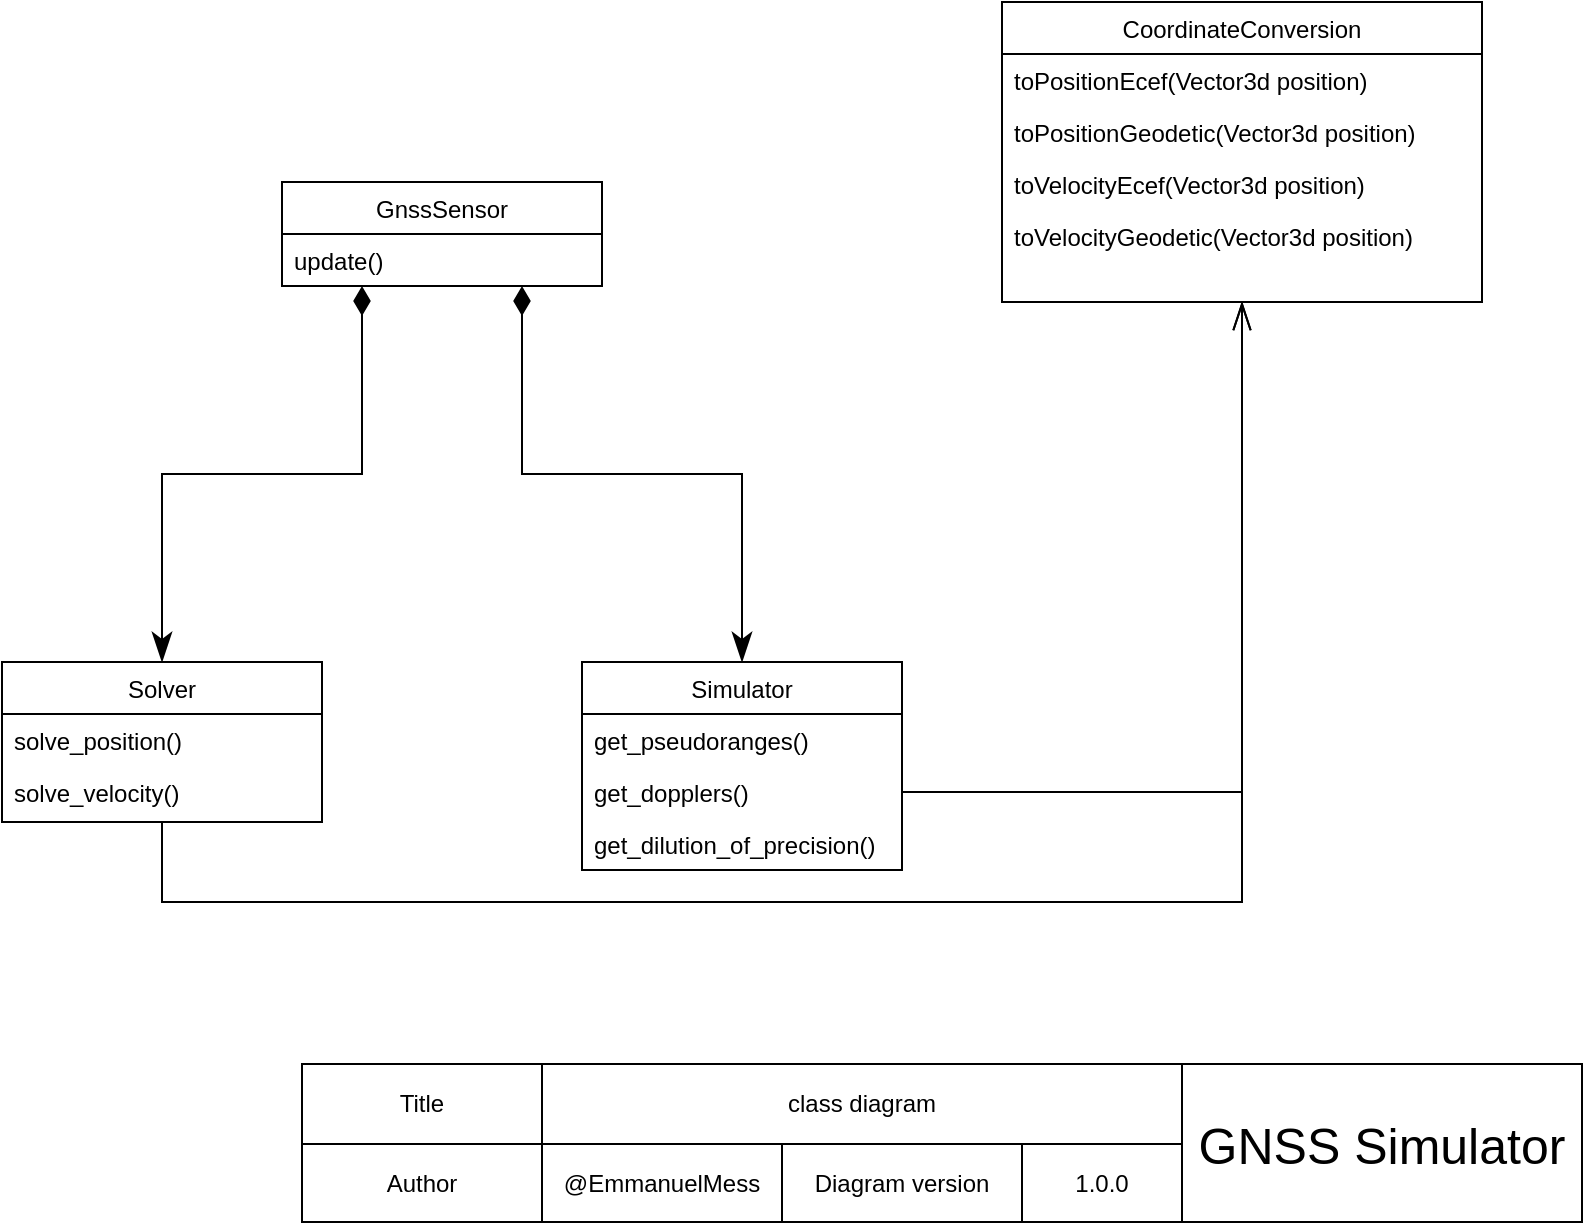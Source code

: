 <mxfile version="26.0.9">
  <diagram id="C5RBs43oDa-KdzZeNtuy" name="Page-1">
    <mxGraphModel dx="1434" dy="870" grid="1" gridSize="10" guides="1" tooltips="1" connect="1" arrows="1" fold="1" page="1" pageScale="1" pageWidth="1169" pageHeight="827" math="0" shadow="0">
      <root>
        <mxCell id="WIyWlLk6GJQsqaUBKTNV-0" />
        <mxCell id="WIyWlLk6GJQsqaUBKTNV-1" parent="WIyWlLk6GJQsqaUBKTNV-0" />
        <mxCell id="-XGP2u-0EIi3l-pmt6pq-0" value="Title" style="rounded=0;whiteSpace=wrap;html=1;" parent="WIyWlLk6GJQsqaUBKTNV-1" vertex="1">
          <mxGeometry x="520" y="641" width="120" height="40" as="geometry" />
        </mxCell>
        <mxCell id="-XGP2u-0EIi3l-pmt6pq-1" value="class diagram" style="rounded=0;whiteSpace=wrap;html=1;" parent="WIyWlLk6GJQsqaUBKTNV-1" vertex="1">
          <mxGeometry x="640.0" y="641" width="320" height="40" as="geometry" />
        </mxCell>
        <mxCell id="-XGP2u-0EIi3l-pmt6pq-3" value="Author" style="rounded=0;whiteSpace=wrap;html=1;" parent="WIyWlLk6GJQsqaUBKTNV-1" vertex="1">
          <mxGeometry x="520" y="681" width="120" height="39" as="geometry" />
        </mxCell>
        <mxCell id="-XGP2u-0EIi3l-pmt6pq-4" value="@EmmanuelMess" style="rounded=0;whiteSpace=wrap;html=1;" parent="WIyWlLk6GJQsqaUBKTNV-1" vertex="1">
          <mxGeometry x="640" y="681" width="120" height="39" as="geometry" />
        </mxCell>
        <mxCell id="-XGP2u-0EIi3l-pmt6pq-6" value="Diagram version" style="rounded=0;whiteSpace=wrap;html=1;" parent="WIyWlLk6GJQsqaUBKTNV-1" vertex="1">
          <mxGeometry x="760" y="681" width="120" height="39" as="geometry" />
        </mxCell>
        <mxCell id="-XGP2u-0EIi3l-pmt6pq-7" value="&lt;font style=&quot;font-size: 25px;&quot;&gt;GNSS Simulator&lt;/font&gt;" style="rounded=0;whiteSpace=wrap;html=1;" parent="WIyWlLk6GJQsqaUBKTNV-1" vertex="1">
          <mxGeometry x="960" y="641" width="200" height="79" as="geometry" />
        </mxCell>
        <mxCell id="-XGP2u-0EIi3l-pmt6pq-8" value="1.0.0" style="rounded=0;whiteSpace=wrap;html=1;" parent="WIyWlLk6GJQsqaUBKTNV-1" vertex="1">
          <mxGeometry x="880" y="681" width="80" height="39" as="geometry" />
        </mxCell>
        <mxCell id="CMjmf-C1bNGuf1s_lmqw-0" value="Solver" style="swimlane;fontStyle=0;align=center;verticalAlign=top;childLayout=stackLayout;horizontal=1;startSize=26;horizontalStack=0;resizeParent=1;resizeLast=0;collapsible=1;marginBottom=0;rounded=0;shadow=0;strokeWidth=1;" parent="WIyWlLk6GJQsqaUBKTNV-1" vertex="1">
          <mxGeometry x="370" y="440" width="160" height="80" as="geometry">
            <mxRectangle x="130" y="380" width="160" height="26" as="alternateBounds" />
          </mxGeometry>
        </mxCell>
        <mxCell id="CMjmf-C1bNGuf1s_lmqw-4" value="solve_position()" style="text;align=left;verticalAlign=top;spacingLeft=4;spacingRight=4;overflow=hidden;rotatable=0;points=[[0,0.5],[1,0.5]];portConstraint=eastwest;" parent="CMjmf-C1bNGuf1s_lmqw-0" vertex="1">
          <mxGeometry y="26" width="160" height="26" as="geometry" />
        </mxCell>
        <mxCell id="CMjmf-C1bNGuf1s_lmqw-5" value="solve_velocity()" style="text;align=left;verticalAlign=top;spacingLeft=4;spacingRight=4;overflow=hidden;rotatable=0;points=[[0,0.5],[1,0.5]];portConstraint=eastwest;" parent="CMjmf-C1bNGuf1s_lmqw-0" vertex="1">
          <mxGeometry y="52" width="160" height="26" as="geometry" />
        </mxCell>
        <mxCell id="uvnFxgVQmhlH-IvhCjsl-7" style="edgeStyle=elbowEdgeStyle;rounded=0;orthogonalLoop=1;jettySize=auto;html=1;startArrow=diamondThin;startFill=1;startSize=12;endArrow=classicThin;endFill=1;endSize=12;exitX=0.75;exitY=1;exitDx=0;exitDy=0;entryX=0.5;entryY=0;entryDx=0;entryDy=0;elbow=vertical;" parent="WIyWlLk6GJQsqaUBKTNV-1" source="uvnFxgVQmhlH-IvhCjsl-4" target="uvnFxgVQmhlH-IvhCjsl-0" edge="1">
          <mxGeometry relative="1" as="geometry">
            <mxPoint x="630" y="340" as="targetPoint" />
          </mxGeometry>
        </mxCell>
        <mxCell id="uvnFxgVQmhlH-IvhCjsl-0" value="Simulator" style="swimlane;fontStyle=0;align=center;verticalAlign=top;childLayout=stackLayout;horizontal=1;startSize=26;horizontalStack=0;resizeParent=1;resizeLast=0;collapsible=1;marginBottom=0;rounded=0;shadow=0;strokeWidth=1;" parent="WIyWlLk6GJQsqaUBKTNV-1" vertex="1">
          <mxGeometry x="660" y="440" width="160" height="104" as="geometry">
            <mxRectangle x="130" y="380" width="160" height="26" as="alternateBounds" />
          </mxGeometry>
        </mxCell>
        <mxCell id="uvnFxgVQmhlH-IvhCjsl-1" value="get_pseudoranges()" style="text;align=left;verticalAlign=top;spacingLeft=4;spacingRight=4;overflow=hidden;rotatable=0;points=[[0,0.5],[1,0.5]];portConstraint=eastwest;" parent="uvnFxgVQmhlH-IvhCjsl-0" vertex="1">
          <mxGeometry y="26" width="160" height="26" as="geometry" />
        </mxCell>
        <mxCell id="uvnFxgVQmhlH-IvhCjsl-2" value="get_dopplers()" style="text;align=left;verticalAlign=top;spacingLeft=4;spacingRight=4;overflow=hidden;rotatable=0;points=[[0,0.5],[1,0.5]];portConstraint=eastwest;" parent="uvnFxgVQmhlH-IvhCjsl-0" vertex="1">
          <mxGeometry y="52" width="160" height="26" as="geometry" />
        </mxCell>
        <mxCell id="uvnFxgVQmhlH-IvhCjsl-3" value="get_dilution_of_precision()" style="text;align=left;verticalAlign=top;spacingLeft=4;spacingRight=4;overflow=hidden;rotatable=0;points=[[0,0.5],[1,0.5]];portConstraint=eastwest;" parent="uvnFxgVQmhlH-IvhCjsl-0" vertex="1">
          <mxGeometry y="78" width="160" height="26" as="geometry" />
        </mxCell>
        <mxCell id="uvnFxgVQmhlH-IvhCjsl-4" value="GnssSensor" style="swimlane;fontStyle=0;align=center;verticalAlign=top;childLayout=stackLayout;horizontal=1;startSize=26;horizontalStack=0;resizeParent=1;resizeLast=0;collapsible=1;marginBottom=0;rounded=0;shadow=0;strokeWidth=1;" parent="WIyWlLk6GJQsqaUBKTNV-1" vertex="1">
          <mxGeometry x="510" y="200" width="160" height="52" as="geometry">
            <mxRectangle x="130" y="380" width="160" height="26" as="alternateBounds" />
          </mxGeometry>
        </mxCell>
        <mxCell id="uvnFxgVQmhlH-IvhCjsl-5" value="update()" style="text;align=left;verticalAlign=top;spacingLeft=4;spacingRight=4;overflow=hidden;rotatable=0;points=[[0,0.5],[1,0.5]];portConstraint=eastwest;" parent="uvnFxgVQmhlH-IvhCjsl-4" vertex="1">
          <mxGeometry y="26" width="160" height="26" as="geometry" />
        </mxCell>
        <mxCell id="uvnFxgVQmhlH-IvhCjsl-8" style="edgeStyle=elbowEdgeStyle;rounded=0;orthogonalLoop=1;jettySize=auto;html=1;entryX=0.5;entryY=0;entryDx=0;entryDy=0;startArrow=diamondThin;startFill=1;startSize=12;endArrow=classicThin;endFill=1;endSize=12;exitX=0.25;exitY=1;exitDx=0;exitDy=0;elbow=vertical;" parent="WIyWlLk6GJQsqaUBKTNV-1" source="uvnFxgVQmhlH-IvhCjsl-4" target="CMjmf-C1bNGuf1s_lmqw-0" edge="1">
          <mxGeometry relative="1" as="geometry">
            <mxPoint x="410" y="310" as="sourcePoint" />
            <mxPoint x="450" y="350" as="targetPoint" />
          </mxGeometry>
        </mxCell>
        <mxCell id="uvnFxgVQmhlH-IvhCjsl-13" value="CoordinateConversion" style="swimlane;fontStyle=0;align=center;verticalAlign=top;childLayout=stackLayout;horizontal=1;startSize=26;horizontalStack=0;resizeParent=1;resizeLast=0;collapsible=1;marginBottom=0;rounded=0;shadow=0;strokeWidth=1;" parent="WIyWlLk6GJQsqaUBKTNV-1" vertex="1">
          <mxGeometry x="870" y="110" width="240" height="150" as="geometry">
            <mxRectangle x="130" y="380" width="160" height="26" as="alternateBounds" />
          </mxGeometry>
        </mxCell>
        <mxCell id="uvnFxgVQmhlH-IvhCjsl-14" value="toPositionEcef(Vector3d position)" style="text;align=left;verticalAlign=top;spacingLeft=4;spacingRight=4;overflow=hidden;rotatable=0;points=[[0,0.5],[1,0.5]];portConstraint=eastwest;" parent="uvnFxgVQmhlH-IvhCjsl-13" vertex="1">
          <mxGeometry y="26" width="240" height="26" as="geometry" />
        </mxCell>
        <mxCell id="uvnFxgVQmhlH-IvhCjsl-15" value="toPositionGeodetic(Vector3d position)" style="text;align=left;verticalAlign=top;spacingLeft=4;spacingRight=4;overflow=hidden;rotatable=0;points=[[0,0.5],[1,0.5]];portConstraint=eastwest;" parent="uvnFxgVQmhlH-IvhCjsl-13" vertex="1">
          <mxGeometry y="52" width="240" height="26" as="geometry" />
        </mxCell>
        <mxCell id="uvnFxgVQmhlH-IvhCjsl-16" value="toVelocityEcef(Vector3d position)" style="text;align=left;verticalAlign=top;spacingLeft=4;spacingRight=4;overflow=hidden;rotatable=0;points=[[0,0.5],[1,0.5]];portConstraint=eastwest;" parent="uvnFxgVQmhlH-IvhCjsl-13" vertex="1">
          <mxGeometry y="78" width="240" height="26" as="geometry" />
        </mxCell>
        <mxCell id="uvnFxgVQmhlH-IvhCjsl-17" value="toVelocityGeodetic(Vector3d position)" style="text;align=left;verticalAlign=top;spacingLeft=4;spacingRight=4;overflow=hidden;rotatable=0;points=[[0,0.5],[1,0.5]];portConstraint=eastwest;" parent="uvnFxgVQmhlH-IvhCjsl-13" vertex="1">
          <mxGeometry y="104" width="240" height="26" as="geometry" />
        </mxCell>
        <mxCell id="uvnFxgVQmhlH-IvhCjsl-18" style="edgeStyle=orthogonalEdgeStyle;rounded=0;orthogonalLoop=1;jettySize=auto;html=1;endSize=12;endArrow=openThin;endFill=0;exitX=1;exitY=0.5;exitDx=0;exitDy=0;" parent="WIyWlLk6GJQsqaUBKTNV-1" source="uvnFxgVQmhlH-IvhCjsl-2" target="uvnFxgVQmhlH-IvhCjsl-13" edge="1">
          <mxGeometry relative="1" as="geometry">
            <mxPoint x="600" y="210" as="sourcePoint" />
            <mxPoint x="360" y="159" as="targetPoint" />
          </mxGeometry>
        </mxCell>
        <mxCell id="uvnFxgVQmhlH-IvhCjsl-19" style="edgeStyle=orthogonalEdgeStyle;rounded=0;orthogonalLoop=1;jettySize=auto;html=1;endSize=12;endArrow=openThin;endFill=0;exitX=0.5;exitY=1;exitDx=0;exitDy=0;entryX=0.5;entryY=1;entryDx=0;entryDy=0;" parent="WIyWlLk6GJQsqaUBKTNV-1" source="CMjmf-C1bNGuf1s_lmqw-0" target="uvnFxgVQmhlH-IvhCjsl-13" edge="1">
          <mxGeometry relative="1" as="geometry">
            <mxPoint x="830" y="502" as="sourcePoint" />
            <mxPoint x="1000" y="270" as="targetPoint" />
            <Array as="points">
              <mxPoint x="450" y="560" />
              <mxPoint x="990" y="560" />
            </Array>
          </mxGeometry>
        </mxCell>
      </root>
    </mxGraphModel>
  </diagram>
</mxfile>
